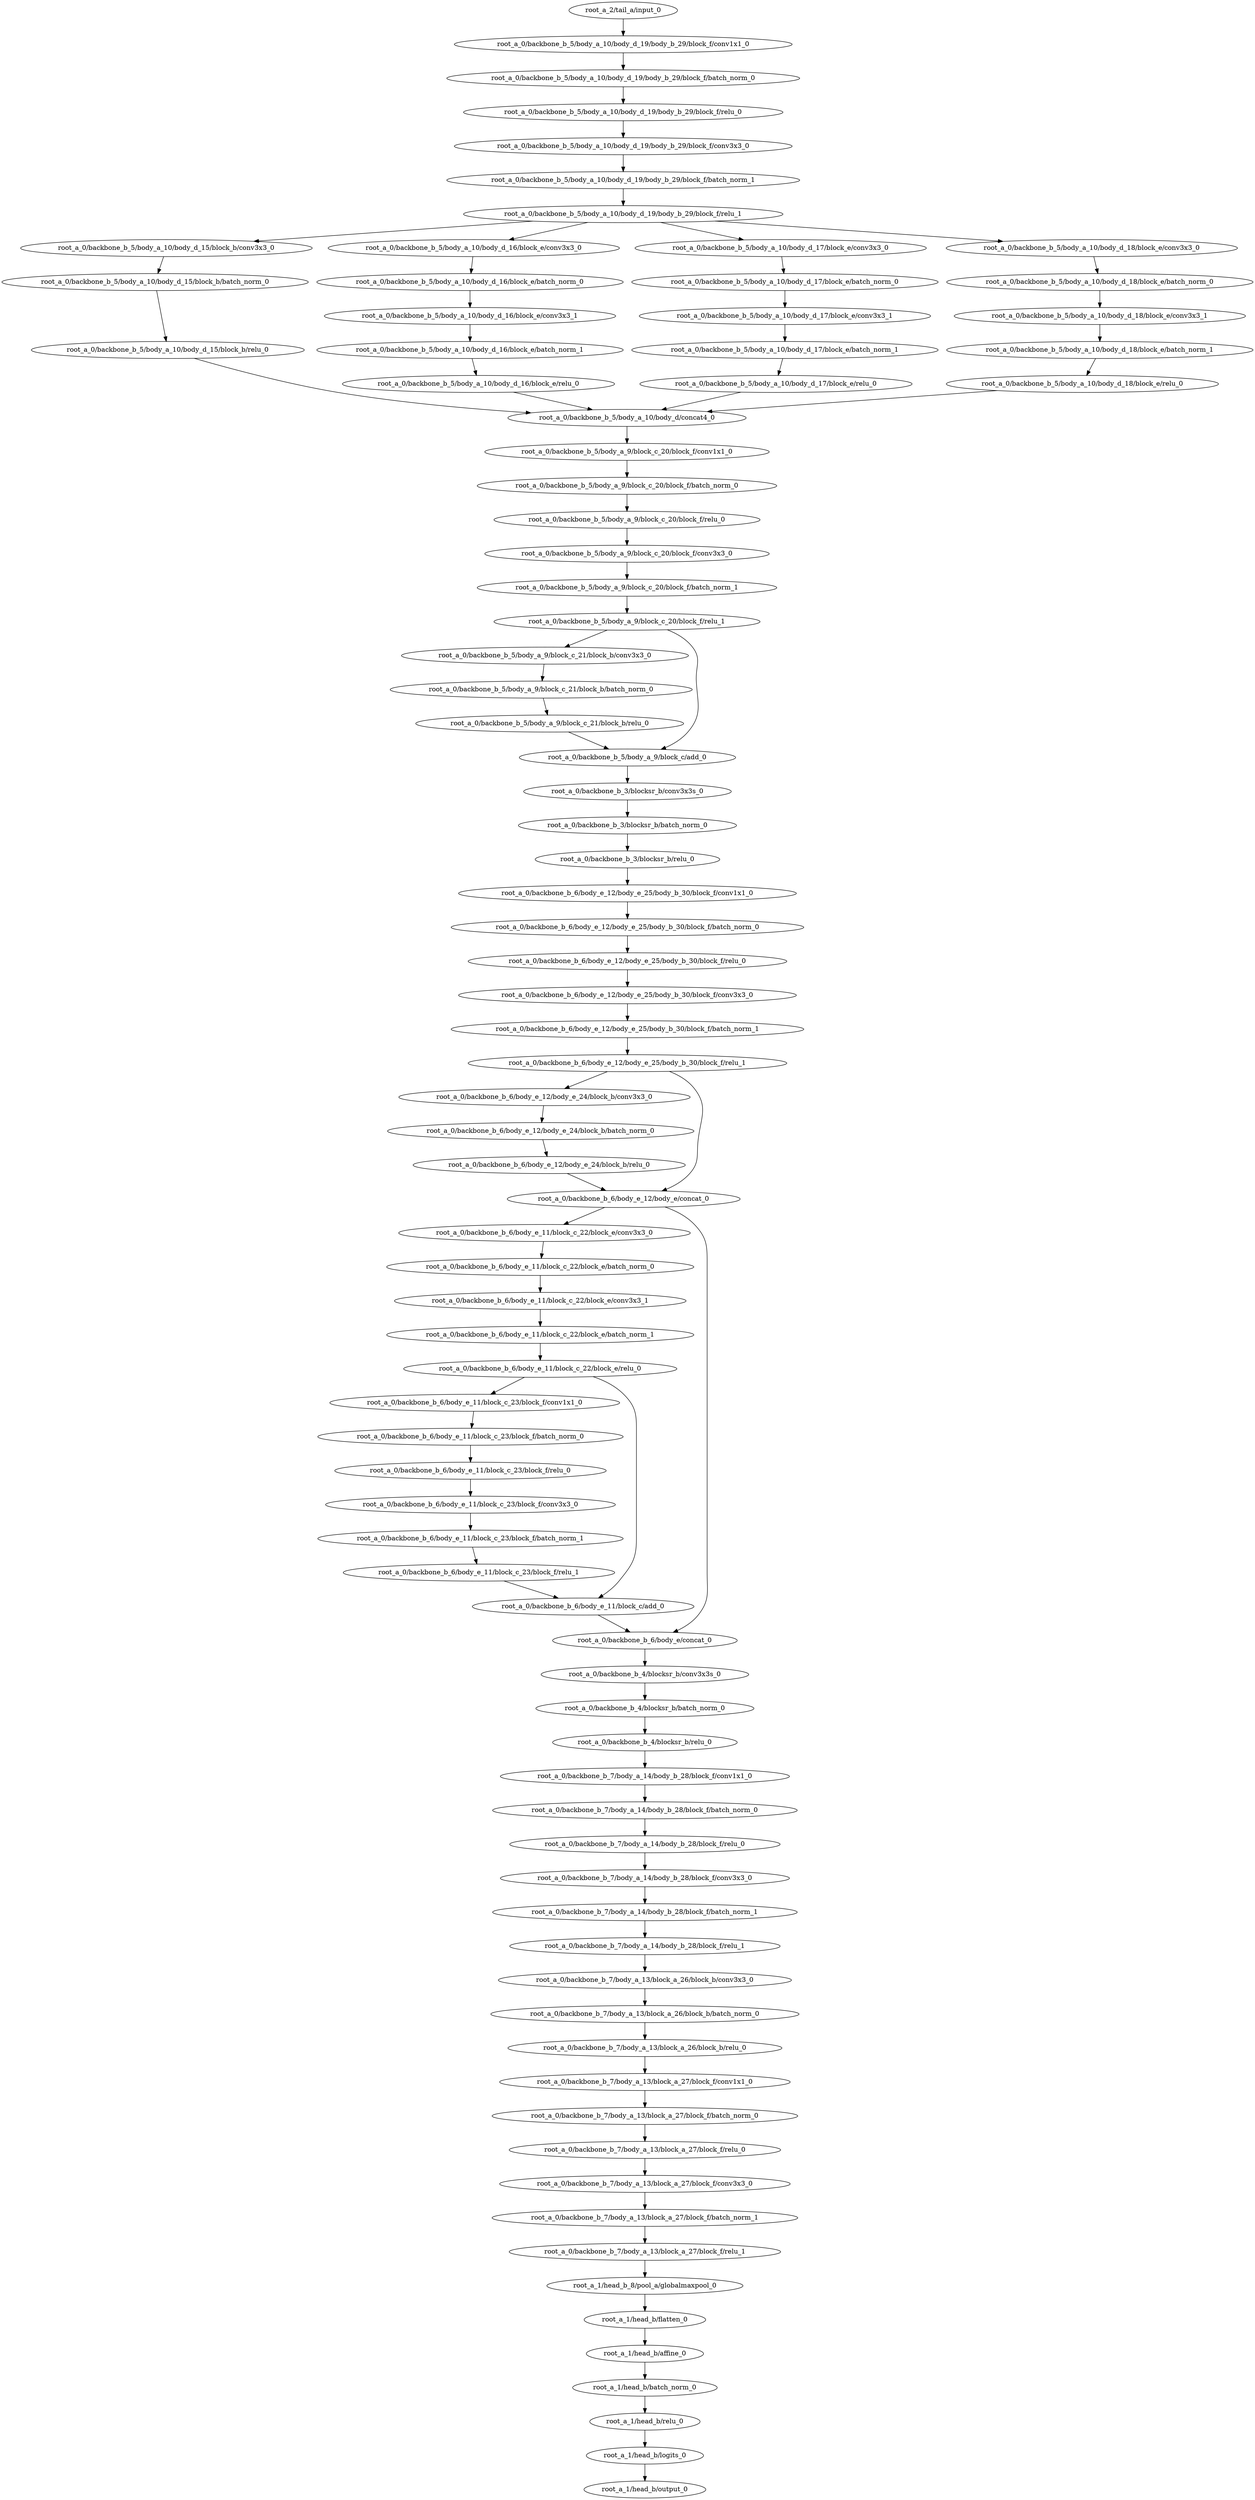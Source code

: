 digraph root_a {
	"root_a_2/tail_a/input_0"
	"root_a_0/backbone_b_5/body_a_10/body_d_19/body_b_29/block_f/conv1x1_0"
	"root_a_0/backbone_b_5/body_a_10/body_d_19/body_b_29/block_f/batch_norm_0"
	"root_a_0/backbone_b_5/body_a_10/body_d_19/body_b_29/block_f/relu_0"
	"root_a_0/backbone_b_5/body_a_10/body_d_19/body_b_29/block_f/conv3x3_0"
	"root_a_0/backbone_b_5/body_a_10/body_d_19/body_b_29/block_f/batch_norm_1"
	"root_a_0/backbone_b_5/body_a_10/body_d_19/body_b_29/block_f/relu_1"
	"root_a_0/backbone_b_5/body_a_10/body_d_15/block_b/conv3x3_0"
	"root_a_0/backbone_b_5/body_a_10/body_d_15/block_b/batch_norm_0"
	"root_a_0/backbone_b_5/body_a_10/body_d_15/block_b/relu_0"
	"root_a_0/backbone_b_5/body_a_10/body_d_16/block_e/conv3x3_0"
	"root_a_0/backbone_b_5/body_a_10/body_d_16/block_e/batch_norm_0"
	"root_a_0/backbone_b_5/body_a_10/body_d_16/block_e/conv3x3_1"
	"root_a_0/backbone_b_5/body_a_10/body_d_16/block_e/batch_norm_1"
	"root_a_0/backbone_b_5/body_a_10/body_d_16/block_e/relu_0"
	"root_a_0/backbone_b_5/body_a_10/body_d_17/block_e/conv3x3_0"
	"root_a_0/backbone_b_5/body_a_10/body_d_17/block_e/batch_norm_0"
	"root_a_0/backbone_b_5/body_a_10/body_d_17/block_e/conv3x3_1"
	"root_a_0/backbone_b_5/body_a_10/body_d_17/block_e/batch_norm_1"
	"root_a_0/backbone_b_5/body_a_10/body_d_17/block_e/relu_0"
	"root_a_0/backbone_b_5/body_a_10/body_d_18/block_e/conv3x3_0"
	"root_a_0/backbone_b_5/body_a_10/body_d_18/block_e/batch_norm_0"
	"root_a_0/backbone_b_5/body_a_10/body_d_18/block_e/conv3x3_1"
	"root_a_0/backbone_b_5/body_a_10/body_d_18/block_e/batch_norm_1"
	"root_a_0/backbone_b_5/body_a_10/body_d_18/block_e/relu_0"
	"root_a_0/backbone_b_5/body_a_10/body_d/concat4_0"
	"root_a_0/backbone_b_5/body_a_9/block_c_20/block_f/conv1x1_0"
	"root_a_0/backbone_b_5/body_a_9/block_c_20/block_f/batch_norm_0"
	"root_a_0/backbone_b_5/body_a_9/block_c_20/block_f/relu_0"
	"root_a_0/backbone_b_5/body_a_9/block_c_20/block_f/conv3x3_0"
	"root_a_0/backbone_b_5/body_a_9/block_c_20/block_f/batch_norm_1"
	"root_a_0/backbone_b_5/body_a_9/block_c_20/block_f/relu_1"
	"root_a_0/backbone_b_5/body_a_9/block_c_21/block_b/conv3x3_0"
	"root_a_0/backbone_b_5/body_a_9/block_c_21/block_b/batch_norm_0"
	"root_a_0/backbone_b_5/body_a_9/block_c_21/block_b/relu_0"
	"root_a_0/backbone_b_5/body_a_9/block_c/add_0"
	"root_a_0/backbone_b_3/blocksr_b/conv3x3s_0"
	"root_a_0/backbone_b_3/blocksr_b/batch_norm_0"
	"root_a_0/backbone_b_3/blocksr_b/relu_0"
	"root_a_0/backbone_b_6/body_e_12/body_e_25/body_b_30/block_f/conv1x1_0"
	"root_a_0/backbone_b_6/body_e_12/body_e_25/body_b_30/block_f/batch_norm_0"
	"root_a_0/backbone_b_6/body_e_12/body_e_25/body_b_30/block_f/relu_0"
	"root_a_0/backbone_b_6/body_e_12/body_e_25/body_b_30/block_f/conv3x3_0"
	"root_a_0/backbone_b_6/body_e_12/body_e_25/body_b_30/block_f/batch_norm_1"
	"root_a_0/backbone_b_6/body_e_12/body_e_25/body_b_30/block_f/relu_1"
	"root_a_0/backbone_b_6/body_e_12/body_e_24/block_b/conv3x3_0"
	"root_a_0/backbone_b_6/body_e_12/body_e_24/block_b/batch_norm_0"
	"root_a_0/backbone_b_6/body_e_12/body_e_24/block_b/relu_0"
	"root_a_0/backbone_b_6/body_e_12/body_e/concat_0"
	"root_a_0/backbone_b_6/body_e_11/block_c_22/block_e/conv3x3_0"
	"root_a_0/backbone_b_6/body_e_11/block_c_22/block_e/batch_norm_0"
	"root_a_0/backbone_b_6/body_e_11/block_c_22/block_e/conv3x3_1"
	"root_a_0/backbone_b_6/body_e_11/block_c_22/block_e/batch_norm_1"
	"root_a_0/backbone_b_6/body_e_11/block_c_22/block_e/relu_0"
	"root_a_0/backbone_b_6/body_e_11/block_c_23/block_f/conv1x1_0"
	"root_a_0/backbone_b_6/body_e_11/block_c_23/block_f/batch_norm_0"
	"root_a_0/backbone_b_6/body_e_11/block_c_23/block_f/relu_0"
	"root_a_0/backbone_b_6/body_e_11/block_c_23/block_f/conv3x3_0"
	"root_a_0/backbone_b_6/body_e_11/block_c_23/block_f/batch_norm_1"
	"root_a_0/backbone_b_6/body_e_11/block_c_23/block_f/relu_1"
	"root_a_0/backbone_b_6/body_e_11/block_c/add_0"
	"root_a_0/backbone_b_6/body_e/concat_0"
	"root_a_0/backbone_b_4/blocksr_b/conv3x3s_0"
	"root_a_0/backbone_b_4/blocksr_b/batch_norm_0"
	"root_a_0/backbone_b_4/blocksr_b/relu_0"
	"root_a_0/backbone_b_7/body_a_14/body_b_28/block_f/conv1x1_0"
	"root_a_0/backbone_b_7/body_a_14/body_b_28/block_f/batch_norm_0"
	"root_a_0/backbone_b_7/body_a_14/body_b_28/block_f/relu_0"
	"root_a_0/backbone_b_7/body_a_14/body_b_28/block_f/conv3x3_0"
	"root_a_0/backbone_b_7/body_a_14/body_b_28/block_f/batch_norm_1"
	"root_a_0/backbone_b_7/body_a_14/body_b_28/block_f/relu_1"
	"root_a_0/backbone_b_7/body_a_13/block_a_26/block_b/conv3x3_0"
	"root_a_0/backbone_b_7/body_a_13/block_a_26/block_b/batch_norm_0"
	"root_a_0/backbone_b_7/body_a_13/block_a_26/block_b/relu_0"
	"root_a_0/backbone_b_7/body_a_13/block_a_27/block_f/conv1x1_0"
	"root_a_0/backbone_b_7/body_a_13/block_a_27/block_f/batch_norm_0"
	"root_a_0/backbone_b_7/body_a_13/block_a_27/block_f/relu_0"
	"root_a_0/backbone_b_7/body_a_13/block_a_27/block_f/conv3x3_0"
	"root_a_0/backbone_b_7/body_a_13/block_a_27/block_f/batch_norm_1"
	"root_a_0/backbone_b_7/body_a_13/block_a_27/block_f/relu_1"
	"root_a_1/head_b_8/pool_a/globalmaxpool_0"
	"root_a_1/head_b/flatten_0"
	"root_a_1/head_b/affine_0"
	"root_a_1/head_b/batch_norm_0"
	"root_a_1/head_b/relu_0"
	"root_a_1/head_b/logits_0"
	"root_a_1/head_b/output_0"

	"root_a_2/tail_a/input_0" -> "root_a_0/backbone_b_5/body_a_10/body_d_19/body_b_29/block_f/conv1x1_0"
	"root_a_0/backbone_b_5/body_a_10/body_d_19/body_b_29/block_f/conv1x1_0" -> "root_a_0/backbone_b_5/body_a_10/body_d_19/body_b_29/block_f/batch_norm_0"
	"root_a_0/backbone_b_5/body_a_10/body_d_19/body_b_29/block_f/batch_norm_0" -> "root_a_0/backbone_b_5/body_a_10/body_d_19/body_b_29/block_f/relu_0"
	"root_a_0/backbone_b_5/body_a_10/body_d_19/body_b_29/block_f/relu_0" -> "root_a_0/backbone_b_5/body_a_10/body_d_19/body_b_29/block_f/conv3x3_0"
	"root_a_0/backbone_b_5/body_a_10/body_d_19/body_b_29/block_f/conv3x3_0" -> "root_a_0/backbone_b_5/body_a_10/body_d_19/body_b_29/block_f/batch_norm_1"
	"root_a_0/backbone_b_5/body_a_10/body_d_19/body_b_29/block_f/batch_norm_1" -> "root_a_0/backbone_b_5/body_a_10/body_d_19/body_b_29/block_f/relu_1"
	"root_a_0/backbone_b_5/body_a_10/body_d_19/body_b_29/block_f/relu_1" -> "root_a_0/backbone_b_5/body_a_10/body_d_15/block_b/conv3x3_0"
	"root_a_0/backbone_b_5/body_a_10/body_d_15/block_b/conv3x3_0" -> "root_a_0/backbone_b_5/body_a_10/body_d_15/block_b/batch_norm_0"
	"root_a_0/backbone_b_5/body_a_10/body_d_15/block_b/batch_norm_0" -> "root_a_0/backbone_b_5/body_a_10/body_d_15/block_b/relu_0"
	"root_a_0/backbone_b_5/body_a_10/body_d_19/body_b_29/block_f/relu_1" -> "root_a_0/backbone_b_5/body_a_10/body_d_16/block_e/conv3x3_0"
	"root_a_0/backbone_b_5/body_a_10/body_d_16/block_e/conv3x3_0" -> "root_a_0/backbone_b_5/body_a_10/body_d_16/block_e/batch_norm_0"
	"root_a_0/backbone_b_5/body_a_10/body_d_16/block_e/batch_norm_0" -> "root_a_0/backbone_b_5/body_a_10/body_d_16/block_e/conv3x3_1"
	"root_a_0/backbone_b_5/body_a_10/body_d_16/block_e/conv3x3_1" -> "root_a_0/backbone_b_5/body_a_10/body_d_16/block_e/batch_norm_1"
	"root_a_0/backbone_b_5/body_a_10/body_d_16/block_e/batch_norm_1" -> "root_a_0/backbone_b_5/body_a_10/body_d_16/block_e/relu_0"
	"root_a_0/backbone_b_5/body_a_10/body_d_19/body_b_29/block_f/relu_1" -> "root_a_0/backbone_b_5/body_a_10/body_d_17/block_e/conv3x3_0"
	"root_a_0/backbone_b_5/body_a_10/body_d_17/block_e/conv3x3_0" -> "root_a_0/backbone_b_5/body_a_10/body_d_17/block_e/batch_norm_0"
	"root_a_0/backbone_b_5/body_a_10/body_d_17/block_e/batch_norm_0" -> "root_a_0/backbone_b_5/body_a_10/body_d_17/block_e/conv3x3_1"
	"root_a_0/backbone_b_5/body_a_10/body_d_17/block_e/conv3x3_1" -> "root_a_0/backbone_b_5/body_a_10/body_d_17/block_e/batch_norm_1"
	"root_a_0/backbone_b_5/body_a_10/body_d_17/block_e/batch_norm_1" -> "root_a_0/backbone_b_5/body_a_10/body_d_17/block_e/relu_0"
	"root_a_0/backbone_b_5/body_a_10/body_d_19/body_b_29/block_f/relu_1" -> "root_a_0/backbone_b_5/body_a_10/body_d_18/block_e/conv3x3_0"
	"root_a_0/backbone_b_5/body_a_10/body_d_18/block_e/conv3x3_0" -> "root_a_0/backbone_b_5/body_a_10/body_d_18/block_e/batch_norm_0"
	"root_a_0/backbone_b_5/body_a_10/body_d_18/block_e/batch_norm_0" -> "root_a_0/backbone_b_5/body_a_10/body_d_18/block_e/conv3x3_1"
	"root_a_0/backbone_b_5/body_a_10/body_d_18/block_e/conv3x3_1" -> "root_a_0/backbone_b_5/body_a_10/body_d_18/block_e/batch_norm_1"
	"root_a_0/backbone_b_5/body_a_10/body_d_18/block_e/batch_norm_1" -> "root_a_0/backbone_b_5/body_a_10/body_d_18/block_e/relu_0"
	"root_a_0/backbone_b_5/body_a_10/body_d_15/block_b/relu_0" -> "root_a_0/backbone_b_5/body_a_10/body_d/concat4_0"
	"root_a_0/backbone_b_5/body_a_10/body_d_16/block_e/relu_0" -> "root_a_0/backbone_b_5/body_a_10/body_d/concat4_0"
	"root_a_0/backbone_b_5/body_a_10/body_d_17/block_e/relu_0" -> "root_a_0/backbone_b_5/body_a_10/body_d/concat4_0"
	"root_a_0/backbone_b_5/body_a_10/body_d_18/block_e/relu_0" -> "root_a_0/backbone_b_5/body_a_10/body_d/concat4_0"
	"root_a_0/backbone_b_5/body_a_10/body_d/concat4_0" -> "root_a_0/backbone_b_5/body_a_9/block_c_20/block_f/conv1x1_0"
	"root_a_0/backbone_b_5/body_a_9/block_c_20/block_f/conv1x1_0" -> "root_a_0/backbone_b_5/body_a_9/block_c_20/block_f/batch_norm_0"
	"root_a_0/backbone_b_5/body_a_9/block_c_20/block_f/batch_norm_0" -> "root_a_0/backbone_b_5/body_a_9/block_c_20/block_f/relu_0"
	"root_a_0/backbone_b_5/body_a_9/block_c_20/block_f/relu_0" -> "root_a_0/backbone_b_5/body_a_9/block_c_20/block_f/conv3x3_0"
	"root_a_0/backbone_b_5/body_a_9/block_c_20/block_f/conv3x3_0" -> "root_a_0/backbone_b_5/body_a_9/block_c_20/block_f/batch_norm_1"
	"root_a_0/backbone_b_5/body_a_9/block_c_20/block_f/batch_norm_1" -> "root_a_0/backbone_b_5/body_a_9/block_c_20/block_f/relu_1"
	"root_a_0/backbone_b_5/body_a_9/block_c_20/block_f/relu_1" -> "root_a_0/backbone_b_5/body_a_9/block_c_21/block_b/conv3x3_0"
	"root_a_0/backbone_b_5/body_a_9/block_c_21/block_b/conv3x3_0" -> "root_a_0/backbone_b_5/body_a_9/block_c_21/block_b/batch_norm_0"
	"root_a_0/backbone_b_5/body_a_9/block_c_21/block_b/batch_norm_0" -> "root_a_0/backbone_b_5/body_a_9/block_c_21/block_b/relu_0"
	"root_a_0/backbone_b_5/body_a_9/block_c_21/block_b/relu_0" -> "root_a_0/backbone_b_5/body_a_9/block_c/add_0"
	"root_a_0/backbone_b_5/body_a_9/block_c_20/block_f/relu_1" -> "root_a_0/backbone_b_5/body_a_9/block_c/add_0"
	"root_a_0/backbone_b_5/body_a_9/block_c/add_0" -> "root_a_0/backbone_b_3/blocksr_b/conv3x3s_0"
	"root_a_0/backbone_b_3/blocksr_b/conv3x3s_0" -> "root_a_0/backbone_b_3/blocksr_b/batch_norm_0"
	"root_a_0/backbone_b_3/blocksr_b/batch_norm_0" -> "root_a_0/backbone_b_3/blocksr_b/relu_0"
	"root_a_0/backbone_b_3/blocksr_b/relu_0" -> "root_a_0/backbone_b_6/body_e_12/body_e_25/body_b_30/block_f/conv1x1_0"
	"root_a_0/backbone_b_6/body_e_12/body_e_25/body_b_30/block_f/conv1x1_0" -> "root_a_0/backbone_b_6/body_e_12/body_e_25/body_b_30/block_f/batch_norm_0"
	"root_a_0/backbone_b_6/body_e_12/body_e_25/body_b_30/block_f/batch_norm_0" -> "root_a_0/backbone_b_6/body_e_12/body_e_25/body_b_30/block_f/relu_0"
	"root_a_0/backbone_b_6/body_e_12/body_e_25/body_b_30/block_f/relu_0" -> "root_a_0/backbone_b_6/body_e_12/body_e_25/body_b_30/block_f/conv3x3_0"
	"root_a_0/backbone_b_6/body_e_12/body_e_25/body_b_30/block_f/conv3x3_0" -> "root_a_0/backbone_b_6/body_e_12/body_e_25/body_b_30/block_f/batch_norm_1"
	"root_a_0/backbone_b_6/body_e_12/body_e_25/body_b_30/block_f/batch_norm_1" -> "root_a_0/backbone_b_6/body_e_12/body_e_25/body_b_30/block_f/relu_1"
	"root_a_0/backbone_b_6/body_e_12/body_e_25/body_b_30/block_f/relu_1" -> "root_a_0/backbone_b_6/body_e_12/body_e_24/block_b/conv3x3_0"
	"root_a_0/backbone_b_6/body_e_12/body_e_24/block_b/conv3x3_0" -> "root_a_0/backbone_b_6/body_e_12/body_e_24/block_b/batch_norm_0"
	"root_a_0/backbone_b_6/body_e_12/body_e_24/block_b/batch_norm_0" -> "root_a_0/backbone_b_6/body_e_12/body_e_24/block_b/relu_0"
	"root_a_0/backbone_b_6/body_e_12/body_e_24/block_b/relu_0" -> "root_a_0/backbone_b_6/body_e_12/body_e/concat_0"
	"root_a_0/backbone_b_6/body_e_12/body_e_25/body_b_30/block_f/relu_1" -> "root_a_0/backbone_b_6/body_e_12/body_e/concat_0"
	"root_a_0/backbone_b_6/body_e_12/body_e/concat_0" -> "root_a_0/backbone_b_6/body_e_11/block_c_22/block_e/conv3x3_0"
	"root_a_0/backbone_b_6/body_e_11/block_c_22/block_e/conv3x3_0" -> "root_a_0/backbone_b_6/body_e_11/block_c_22/block_e/batch_norm_0"
	"root_a_0/backbone_b_6/body_e_11/block_c_22/block_e/batch_norm_0" -> "root_a_0/backbone_b_6/body_e_11/block_c_22/block_e/conv3x3_1"
	"root_a_0/backbone_b_6/body_e_11/block_c_22/block_e/conv3x3_1" -> "root_a_0/backbone_b_6/body_e_11/block_c_22/block_e/batch_norm_1"
	"root_a_0/backbone_b_6/body_e_11/block_c_22/block_e/batch_norm_1" -> "root_a_0/backbone_b_6/body_e_11/block_c_22/block_e/relu_0"
	"root_a_0/backbone_b_6/body_e_11/block_c_22/block_e/relu_0" -> "root_a_0/backbone_b_6/body_e_11/block_c_23/block_f/conv1x1_0"
	"root_a_0/backbone_b_6/body_e_11/block_c_23/block_f/conv1x1_0" -> "root_a_0/backbone_b_6/body_e_11/block_c_23/block_f/batch_norm_0"
	"root_a_0/backbone_b_6/body_e_11/block_c_23/block_f/batch_norm_0" -> "root_a_0/backbone_b_6/body_e_11/block_c_23/block_f/relu_0"
	"root_a_0/backbone_b_6/body_e_11/block_c_23/block_f/relu_0" -> "root_a_0/backbone_b_6/body_e_11/block_c_23/block_f/conv3x3_0"
	"root_a_0/backbone_b_6/body_e_11/block_c_23/block_f/conv3x3_0" -> "root_a_0/backbone_b_6/body_e_11/block_c_23/block_f/batch_norm_1"
	"root_a_0/backbone_b_6/body_e_11/block_c_23/block_f/batch_norm_1" -> "root_a_0/backbone_b_6/body_e_11/block_c_23/block_f/relu_1"
	"root_a_0/backbone_b_6/body_e_11/block_c_22/block_e/relu_0" -> "root_a_0/backbone_b_6/body_e_11/block_c/add_0"
	"root_a_0/backbone_b_6/body_e_11/block_c_23/block_f/relu_1" -> "root_a_0/backbone_b_6/body_e_11/block_c/add_0"
	"root_a_0/backbone_b_6/body_e_11/block_c/add_0" -> "root_a_0/backbone_b_6/body_e/concat_0"
	"root_a_0/backbone_b_6/body_e_12/body_e/concat_0" -> "root_a_0/backbone_b_6/body_e/concat_0"
	"root_a_0/backbone_b_6/body_e/concat_0" -> "root_a_0/backbone_b_4/blocksr_b/conv3x3s_0"
	"root_a_0/backbone_b_4/blocksr_b/conv3x3s_0" -> "root_a_0/backbone_b_4/blocksr_b/batch_norm_0"
	"root_a_0/backbone_b_4/blocksr_b/batch_norm_0" -> "root_a_0/backbone_b_4/blocksr_b/relu_0"
	"root_a_0/backbone_b_4/blocksr_b/relu_0" -> "root_a_0/backbone_b_7/body_a_14/body_b_28/block_f/conv1x1_0"
	"root_a_0/backbone_b_7/body_a_14/body_b_28/block_f/conv1x1_0" -> "root_a_0/backbone_b_7/body_a_14/body_b_28/block_f/batch_norm_0"
	"root_a_0/backbone_b_7/body_a_14/body_b_28/block_f/batch_norm_0" -> "root_a_0/backbone_b_7/body_a_14/body_b_28/block_f/relu_0"
	"root_a_0/backbone_b_7/body_a_14/body_b_28/block_f/relu_0" -> "root_a_0/backbone_b_7/body_a_14/body_b_28/block_f/conv3x3_0"
	"root_a_0/backbone_b_7/body_a_14/body_b_28/block_f/conv3x3_0" -> "root_a_0/backbone_b_7/body_a_14/body_b_28/block_f/batch_norm_1"
	"root_a_0/backbone_b_7/body_a_14/body_b_28/block_f/batch_norm_1" -> "root_a_0/backbone_b_7/body_a_14/body_b_28/block_f/relu_1"
	"root_a_0/backbone_b_7/body_a_14/body_b_28/block_f/relu_1" -> "root_a_0/backbone_b_7/body_a_13/block_a_26/block_b/conv3x3_0"
	"root_a_0/backbone_b_7/body_a_13/block_a_26/block_b/conv3x3_0" -> "root_a_0/backbone_b_7/body_a_13/block_a_26/block_b/batch_norm_0"
	"root_a_0/backbone_b_7/body_a_13/block_a_26/block_b/batch_norm_0" -> "root_a_0/backbone_b_7/body_a_13/block_a_26/block_b/relu_0"
	"root_a_0/backbone_b_7/body_a_13/block_a_26/block_b/relu_0" -> "root_a_0/backbone_b_7/body_a_13/block_a_27/block_f/conv1x1_0"
	"root_a_0/backbone_b_7/body_a_13/block_a_27/block_f/conv1x1_0" -> "root_a_0/backbone_b_7/body_a_13/block_a_27/block_f/batch_norm_0"
	"root_a_0/backbone_b_7/body_a_13/block_a_27/block_f/batch_norm_0" -> "root_a_0/backbone_b_7/body_a_13/block_a_27/block_f/relu_0"
	"root_a_0/backbone_b_7/body_a_13/block_a_27/block_f/relu_0" -> "root_a_0/backbone_b_7/body_a_13/block_a_27/block_f/conv3x3_0"
	"root_a_0/backbone_b_7/body_a_13/block_a_27/block_f/conv3x3_0" -> "root_a_0/backbone_b_7/body_a_13/block_a_27/block_f/batch_norm_1"
	"root_a_0/backbone_b_7/body_a_13/block_a_27/block_f/batch_norm_1" -> "root_a_0/backbone_b_7/body_a_13/block_a_27/block_f/relu_1"
	"root_a_0/backbone_b_7/body_a_13/block_a_27/block_f/relu_1" -> "root_a_1/head_b_8/pool_a/globalmaxpool_0"
	"root_a_1/head_b_8/pool_a/globalmaxpool_0" -> "root_a_1/head_b/flatten_0"
	"root_a_1/head_b/flatten_0" -> "root_a_1/head_b/affine_0"
	"root_a_1/head_b/affine_0" -> "root_a_1/head_b/batch_norm_0"
	"root_a_1/head_b/batch_norm_0" -> "root_a_1/head_b/relu_0"
	"root_a_1/head_b/relu_0" -> "root_a_1/head_b/logits_0"
	"root_a_1/head_b/logits_0" -> "root_a_1/head_b/output_0"

}